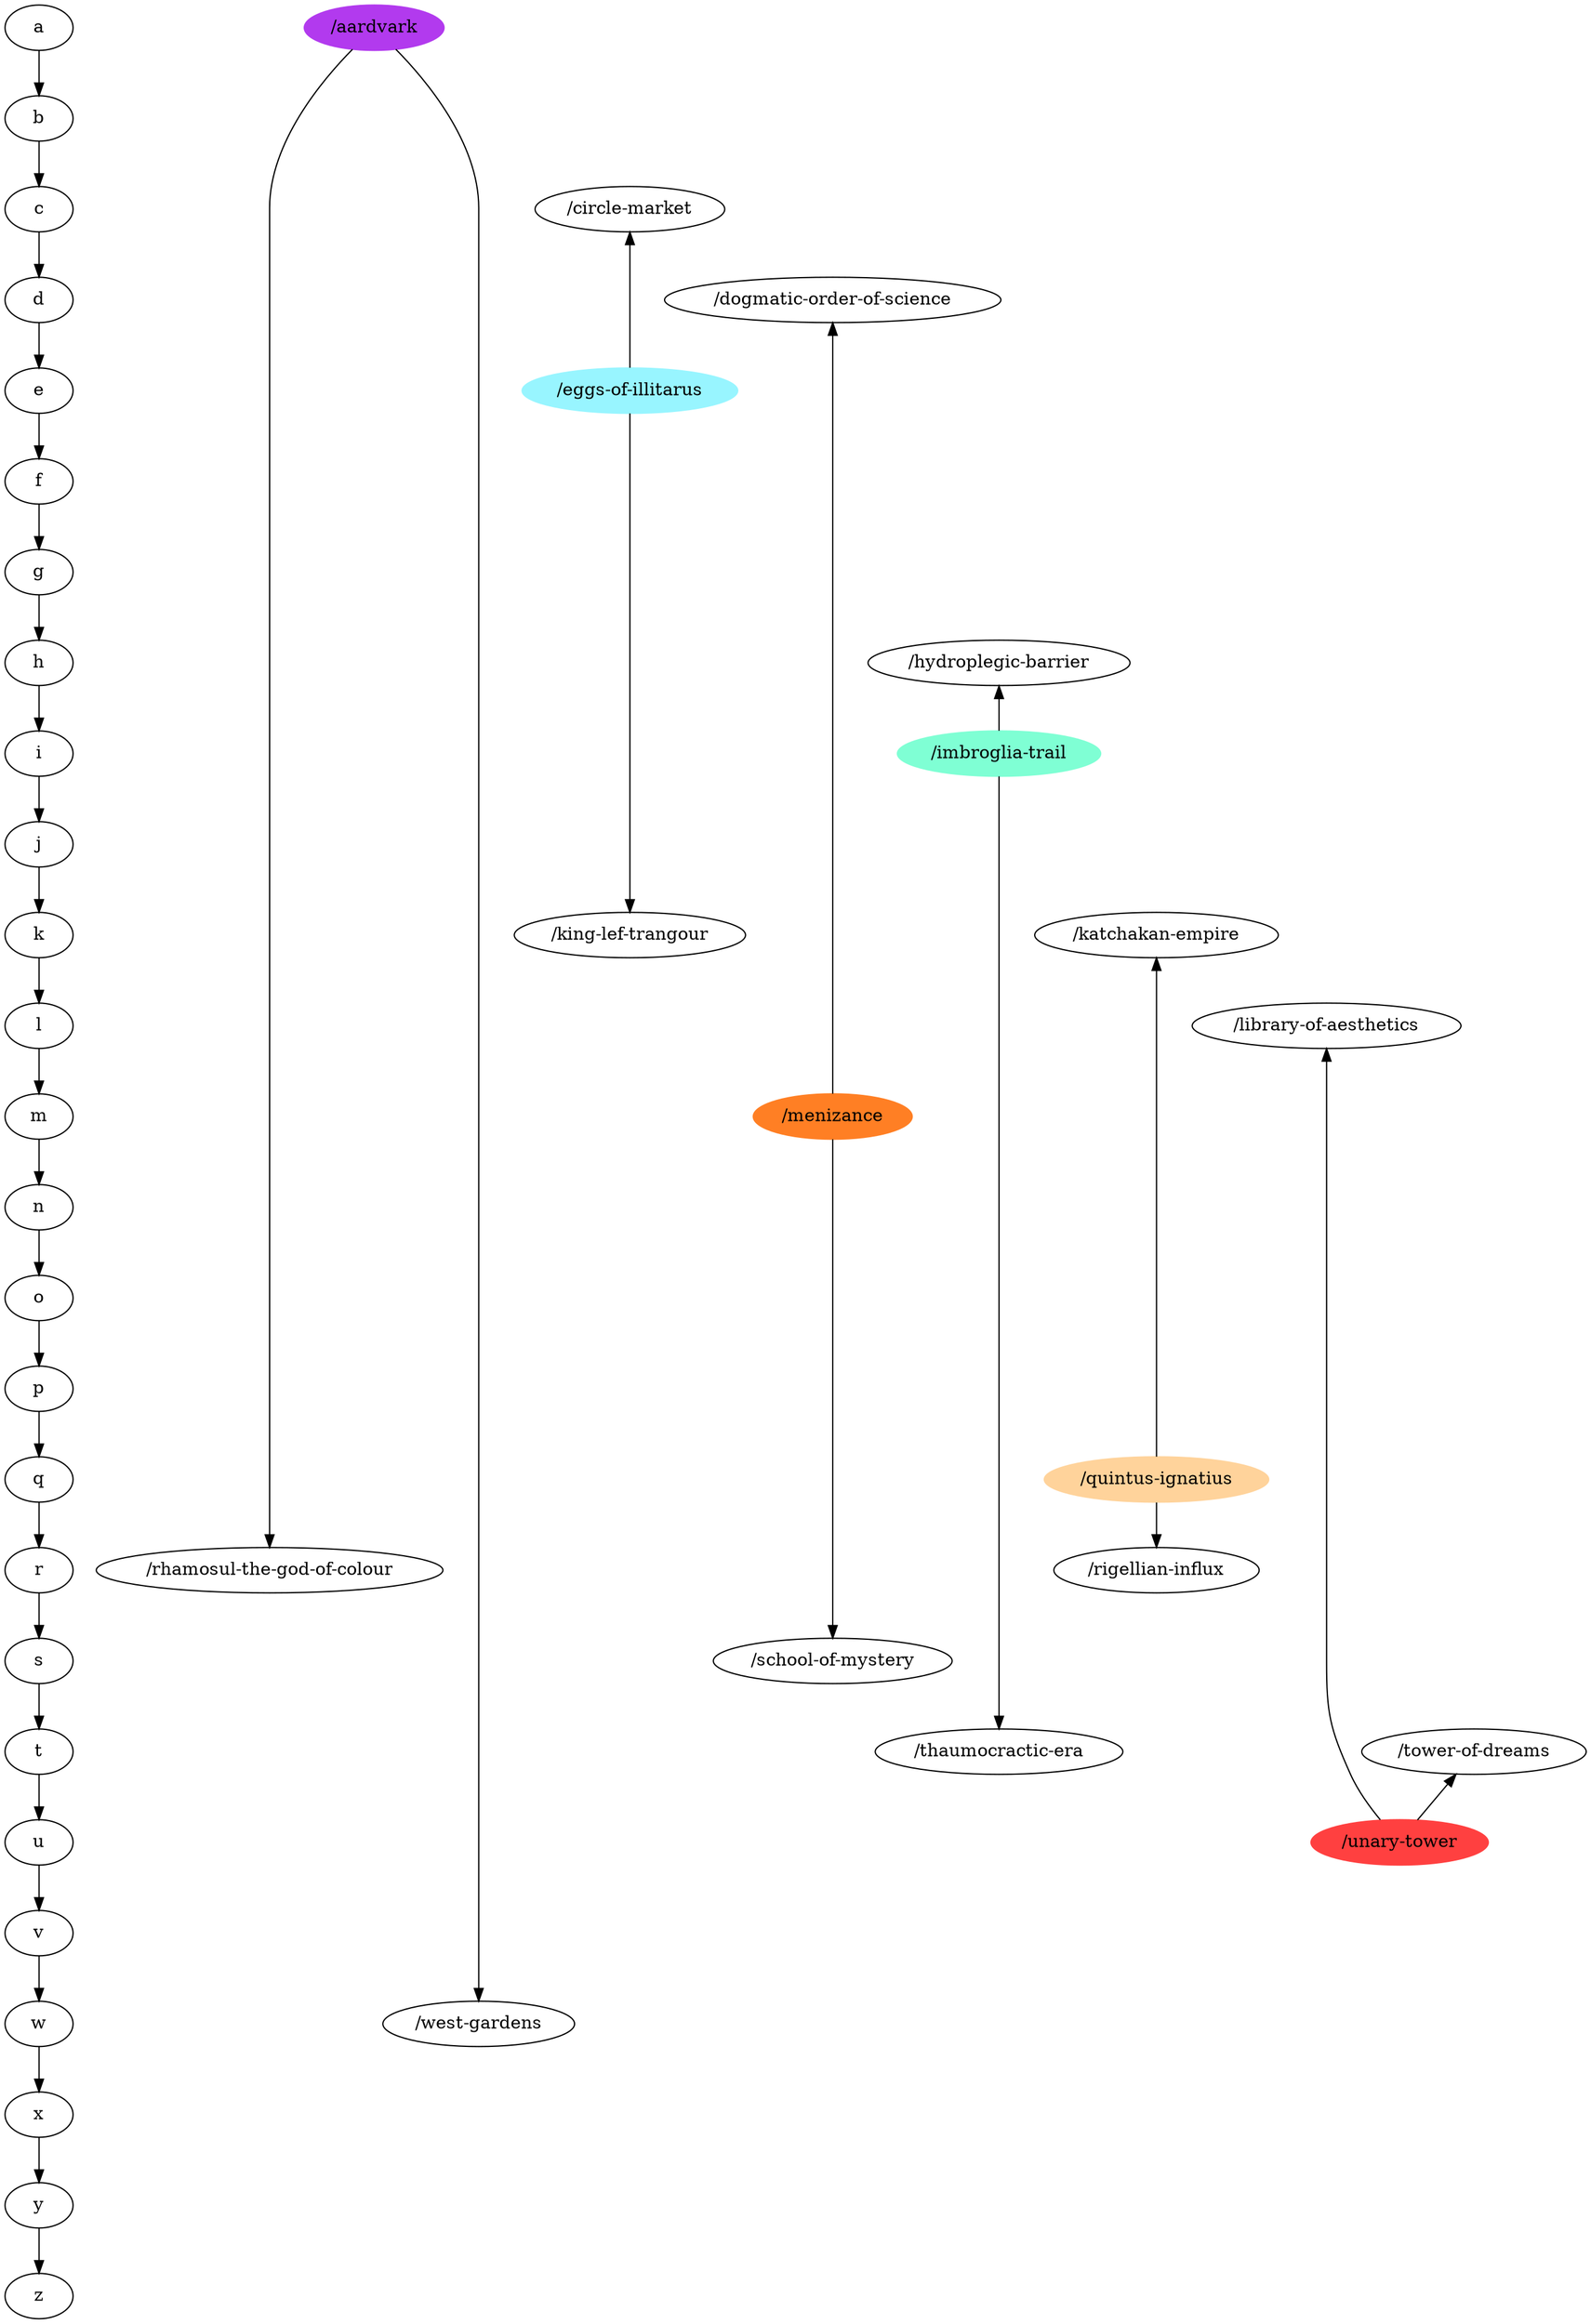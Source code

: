 digraph G {
a->b->c->d->e->f->g->h->i->j->k->l->m->n->o->p->q->r->s->t->u->v->w->x->y->z;
{ rank=same;
a;
"/aardvark" [color=darkorchid2,style=filled];
}
{ rank=same;
b;
}
{ rank=same;
c;
"/circle-market";
}
{ rank=same;
d;
"/dogmatic-order-of-science";
}
{ rank=same;
e;
"/eggs-of-illitarus" [color=cadetblue1,style=filled];
}
{ rank=same;
f;
}
{ rank=same;
g;
}
{ rank=same;
h;
"/hydroplegic-barrier";
}
{ rank=same;
i;
"/imbroglia-trail" [color=aquamarine,style=filled];
}
{ rank=same;
j;
}
{ rank=same;
k;
"/king-lef-trangour";
"/katchakan-empire";
}
{ rank=same;
l;
"/library-of-aesthetics";
}
{ rank=same;
m;
"/menizance" [color=chocolate1,style=filled];
}
{ rank=same;
n;
}
{ rank=same;
o;
}
{ rank=same;
p;
}
{ rank=same;
q;
"/quintus-ignatius" [color=burlywood1,style=filled];
}
{ rank=same;
r;
"/rhamosul-the-god-of-colour";
"/rigellian-influx";
}
{ rank=same;
s;
"/school-of-mystery";
}
{ rank=same;
t;
"/thaumocractic-era";
"/tower-of-dreams";
}
{ rank=same;
u;
"/unary-tower" [color=brown1,style=filled];
}
{ rank=same;
v;
}
{ rank=same;
w;
"/west-gardens";
}
{ rank=same;
x;
}
{ rank=same;
y;
}
{ rank=same;
z;
}
"/unary-tower" -> "/tower-of-dreams";
"/unary-tower" -> "/library-of-aesthetics";
"/imbroglia-trail" -> "/thaumocractic-era";
"/imbroglia-trail" -> "/hydroplegic-barrier";
"/eggs-of-illitarus" -> "/king-lef-trangour";
"/eggs-of-illitarus" -> "/circle-market";
"/quintus-ignatius" -> "/rigellian-influx";
"/quintus-ignatius" -> "/katchakan-empire";
"/menizance" -> "/school-of-mystery";
"/menizance" -> "/dogmatic-order-of-science";
"/aardvark" -> "/rhamosul-the-god-of-colour";
"/aardvark" -> "/west-gardens";
}

